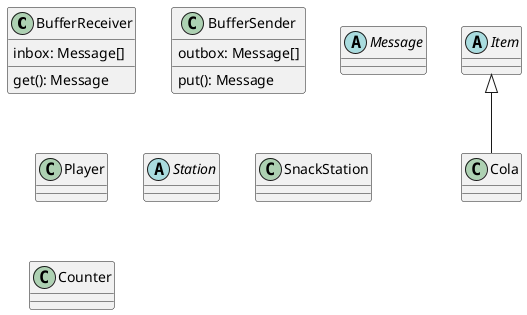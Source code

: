 @startuml


class BufferReceiver{
    inbox: Message[]
    get(): Message
}

class BufferSender{
    outbox: Message[]
    put(): Message
}

abstract class Message{

}

abstract class Item
class Cola extends Item

class Player

abstract class Station
class SnackStation

class Counter

@enduml